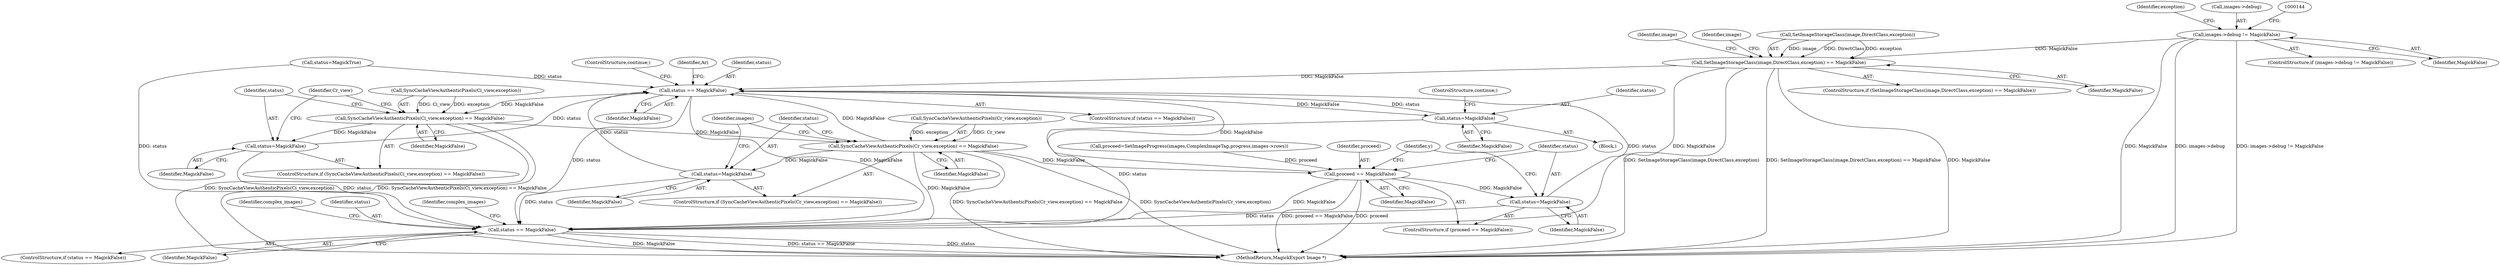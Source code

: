 digraph "0_ImageMagick6_61135001a625364e29bdce83832f043eebde7b5a@pointer" {
"1000138" [label="(Call,images->debug != MagickFalse)"];
"1000207" [label="(Call,SetImageStorageClass(image,DirectClass,exception) == MagickFalse)"];
"1000395" [label="(Call,status == MagickFalse)"];
"1000502" [label="(Call,status=MagickFalse)"];
"1000917" [label="(Call,status == MagickFalse)"];
"1000847" [label="(Call,SyncCacheViewAuthenticPixels(Ci_view,exception) == MagickFalse)"];
"1000852" [label="(Call,status=MagickFalse)"];
"1000856" [label="(Call,SyncCacheViewAuthenticPixels(Cr_view,exception) == MagickFalse)"];
"1000861" [label="(Call,status=MagickFalse)"];
"1000886" [label="(Call,proceed == MagickFalse)"];
"1000889" [label="(Call,status=MagickFalse)"];
"1000847" [label="(Call,SyncCacheViewAuthenticPixels(Ci_view,exception) == MagickFalse)"];
"1000921" [label="(Identifier,complex_images)"];
"1000890" [label="(Identifier,status)"];
"1000138" [label="(Call,images->debug != MagickFalse)"];
"1000501" [label="(Block,)"];
"1000397" [label="(Identifier,MagickFalse)"];
"1000851" [label="(Identifier,MagickFalse)"];
"1000867" [label="(Identifier,images)"];
"1000371" [label="(Call,status=MagickTrue)"];
"1000852" [label="(Call,status=MagickFalse)"];
"1000215" [label="(Identifier,image)"];
"1000142" [label="(Identifier,MagickFalse)"];
"1000863" [label="(Identifier,MagickFalse)"];
"1000925" [label="(Identifier,complex_images)"];
"1000395" [label="(Call,status == MagickFalse)"];
"1000394" [label="(ControlStructure,if (status == MagickFalse))"];
"1000848" [label="(Call,SyncCacheViewAuthenticPixels(Ci_view,exception))"];
"1000891" [label="(Identifier,MagickFalse)"];
"1000918" [label="(Identifier,status)"];
"1000861" [label="(Call,status=MagickFalse)"];
"1000154" [label="(Identifier,exception)"];
"1000926" [label="(MethodReturn,MagickExport Image *)"];
"1000857" [label="(Call,SyncCacheViewAuthenticPixels(Cr_view,exception))"];
"1000502" [label="(Call,status=MagickFalse)"];
"1000889" [label="(Call,status=MagickFalse)"];
"1000854" [label="(Identifier,MagickFalse)"];
"1000206" [label="(ControlStructure,if (SetImageStorageClass(image,DirectClass,exception) == MagickFalse))"];
"1000888" [label="(Identifier,MagickFalse)"];
"1000917" [label="(Call,status == MagickFalse)"];
"1000396" [label="(Identifier,status)"];
"1000398" [label="(ControlStructure,continue;)"];
"1000886" [label="(Call,proceed == MagickFalse)"];
"1000504" [label="(Identifier,MagickFalse)"];
"1000916" [label="(ControlStructure,if (status == MagickFalse))"];
"1000862" [label="(Identifier,status)"];
"1000887" [label="(Identifier,proceed)"];
"1000389" [label="(Identifier,y)"];
"1000858" [label="(Identifier,Cr_view)"];
"1000503" [label="(Identifier,status)"];
"1000885" [label="(ControlStructure,if (proceed == MagickFalse))"];
"1000222" [label="(Identifier,image)"];
"1000855" [label="(ControlStructure,if (SyncCacheViewAuthenticPixels(Cr_view,exception) == MagickFalse))"];
"1000208" [label="(Call,SetImageStorageClass(image,DirectClass,exception))"];
"1000853" [label="(Identifier,status)"];
"1000400" [label="(Identifier,Ar)"];
"1000860" [label="(Identifier,MagickFalse)"];
"1000876" [label="(Call,proceed=SetImageProgress(images,ComplexImageTag,progress,images->rows))"];
"1000212" [label="(Identifier,MagickFalse)"];
"1000139" [label="(Call,images->debug)"];
"1000505" [label="(ControlStructure,continue;)"];
"1000207" [label="(Call,SetImageStorageClass(image,DirectClass,exception) == MagickFalse)"];
"1000846" [label="(ControlStructure,if (SyncCacheViewAuthenticPixels(Ci_view,exception) == MagickFalse))"];
"1000137" [label="(ControlStructure,if (images->debug != MagickFalse))"];
"1000919" [label="(Identifier,MagickFalse)"];
"1000856" [label="(Call,SyncCacheViewAuthenticPixels(Cr_view,exception) == MagickFalse)"];
"1000138" -> "1000137"  [label="AST: "];
"1000138" -> "1000142"  [label="CFG: "];
"1000139" -> "1000138"  [label="AST: "];
"1000142" -> "1000138"  [label="AST: "];
"1000144" -> "1000138"  [label="CFG: "];
"1000154" -> "1000138"  [label="CFG: "];
"1000138" -> "1000926"  [label="DDG: MagickFalse"];
"1000138" -> "1000926"  [label="DDG: images->debug"];
"1000138" -> "1000926"  [label="DDG: images->debug != MagickFalse"];
"1000138" -> "1000207"  [label="DDG: MagickFalse"];
"1000207" -> "1000206"  [label="AST: "];
"1000207" -> "1000212"  [label="CFG: "];
"1000208" -> "1000207"  [label="AST: "];
"1000212" -> "1000207"  [label="AST: "];
"1000215" -> "1000207"  [label="CFG: "];
"1000222" -> "1000207"  [label="CFG: "];
"1000207" -> "1000926"  [label="DDG: SetImageStorageClass(image,DirectClass,exception)"];
"1000207" -> "1000926"  [label="DDG: SetImageStorageClass(image,DirectClass,exception) == MagickFalse"];
"1000207" -> "1000926"  [label="DDG: MagickFalse"];
"1000208" -> "1000207"  [label="DDG: image"];
"1000208" -> "1000207"  [label="DDG: DirectClass"];
"1000208" -> "1000207"  [label="DDG: exception"];
"1000207" -> "1000395"  [label="DDG: MagickFalse"];
"1000207" -> "1000917"  [label="DDG: MagickFalse"];
"1000395" -> "1000394"  [label="AST: "];
"1000395" -> "1000397"  [label="CFG: "];
"1000396" -> "1000395"  [label="AST: "];
"1000397" -> "1000395"  [label="AST: "];
"1000398" -> "1000395"  [label="CFG: "];
"1000400" -> "1000395"  [label="CFG: "];
"1000852" -> "1000395"  [label="DDG: status"];
"1000502" -> "1000395"  [label="DDG: status"];
"1000889" -> "1000395"  [label="DDG: status"];
"1000371" -> "1000395"  [label="DDG: status"];
"1000861" -> "1000395"  [label="DDG: status"];
"1000856" -> "1000395"  [label="DDG: MagickFalse"];
"1000886" -> "1000395"  [label="DDG: MagickFalse"];
"1000395" -> "1000502"  [label="DDG: MagickFalse"];
"1000395" -> "1000847"  [label="DDG: MagickFalse"];
"1000395" -> "1000917"  [label="DDG: status"];
"1000395" -> "1000917"  [label="DDG: MagickFalse"];
"1000502" -> "1000501"  [label="AST: "];
"1000502" -> "1000504"  [label="CFG: "];
"1000503" -> "1000502"  [label="AST: "];
"1000504" -> "1000502"  [label="AST: "];
"1000505" -> "1000502"  [label="CFG: "];
"1000502" -> "1000917"  [label="DDG: status"];
"1000917" -> "1000916"  [label="AST: "];
"1000917" -> "1000919"  [label="CFG: "];
"1000918" -> "1000917"  [label="AST: "];
"1000919" -> "1000917"  [label="AST: "];
"1000921" -> "1000917"  [label="CFG: "];
"1000925" -> "1000917"  [label="CFG: "];
"1000917" -> "1000926"  [label="DDG: status"];
"1000917" -> "1000926"  [label="DDG: MagickFalse"];
"1000917" -> "1000926"  [label="DDG: status == MagickFalse"];
"1000852" -> "1000917"  [label="DDG: status"];
"1000889" -> "1000917"  [label="DDG: status"];
"1000371" -> "1000917"  [label="DDG: status"];
"1000861" -> "1000917"  [label="DDG: status"];
"1000856" -> "1000917"  [label="DDG: MagickFalse"];
"1000886" -> "1000917"  [label="DDG: MagickFalse"];
"1000847" -> "1000846"  [label="AST: "];
"1000847" -> "1000851"  [label="CFG: "];
"1000848" -> "1000847"  [label="AST: "];
"1000851" -> "1000847"  [label="AST: "];
"1000853" -> "1000847"  [label="CFG: "];
"1000858" -> "1000847"  [label="CFG: "];
"1000847" -> "1000926"  [label="DDG: SyncCacheViewAuthenticPixels(Ci_view,exception)"];
"1000847" -> "1000926"  [label="DDG: SyncCacheViewAuthenticPixels(Ci_view,exception) == MagickFalse"];
"1000848" -> "1000847"  [label="DDG: Ci_view"];
"1000848" -> "1000847"  [label="DDG: exception"];
"1000847" -> "1000852"  [label="DDG: MagickFalse"];
"1000847" -> "1000856"  [label="DDG: MagickFalse"];
"1000852" -> "1000846"  [label="AST: "];
"1000852" -> "1000854"  [label="CFG: "];
"1000853" -> "1000852"  [label="AST: "];
"1000854" -> "1000852"  [label="AST: "];
"1000858" -> "1000852"  [label="CFG: "];
"1000856" -> "1000855"  [label="AST: "];
"1000856" -> "1000860"  [label="CFG: "];
"1000857" -> "1000856"  [label="AST: "];
"1000860" -> "1000856"  [label="AST: "];
"1000862" -> "1000856"  [label="CFG: "];
"1000867" -> "1000856"  [label="CFG: "];
"1000856" -> "1000926"  [label="DDG: SyncCacheViewAuthenticPixels(Cr_view,exception)"];
"1000856" -> "1000926"  [label="DDG: SyncCacheViewAuthenticPixels(Cr_view,exception) == MagickFalse"];
"1000857" -> "1000856"  [label="DDG: Cr_view"];
"1000857" -> "1000856"  [label="DDG: exception"];
"1000856" -> "1000861"  [label="DDG: MagickFalse"];
"1000856" -> "1000886"  [label="DDG: MagickFalse"];
"1000861" -> "1000855"  [label="AST: "];
"1000861" -> "1000863"  [label="CFG: "];
"1000862" -> "1000861"  [label="AST: "];
"1000863" -> "1000861"  [label="AST: "];
"1000867" -> "1000861"  [label="CFG: "];
"1000886" -> "1000885"  [label="AST: "];
"1000886" -> "1000888"  [label="CFG: "];
"1000887" -> "1000886"  [label="AST: "];
"1000888" -> "1000886"  [label="AST: "];
"1000890" -> "1000886"  [label="CFG: "];
"1000389" -> "1000886"  [label="CFG: "];
"1000886" -> "1000926"  [label="DDG: proceed == MagickFalse"];
"1000886" -> "1000926"  [label="DDG: proceed"];
"1000876" -> "1000886"  [label="DDG: proceed"];
"1000886" -> "1000889"  [label="DDG: MagickFalse"];
"1000889" -> "1000885"  [label="AST: "];
"1000889" -> "1000891"  [label="CFG: "];
"1000890" -> "1000889"  [label="AST: "];
"1000891" -> "1000889"  [label="AST: "];
"1000389" -> "1000889"  [label="CFG: "];
}
